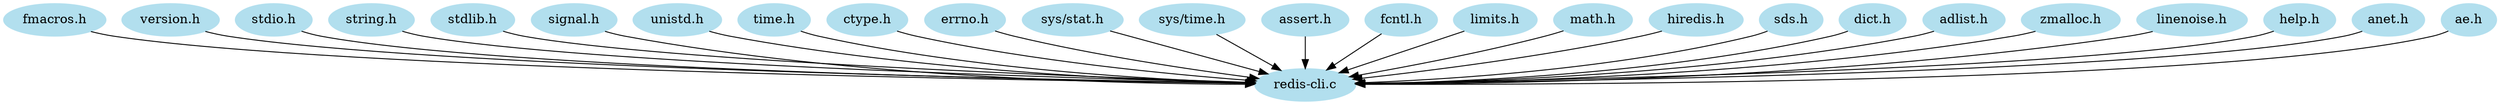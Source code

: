 // Redis Source Relation Graph
digraph {
	node [color=lightblue2 style=filled]
	"redis-cli.c" [label="redis-cli.c"]
	"fmacros.h" [label="fmacros.h"]
	"fmacros.h" -> "redis-cli.c" [constraint=true]
	"version.h" [label="version.h"]
	"version.h" -> "redis-cli.c" [constraint=true]
	<stdio.h> [label=<stdio.h>]
	<stdio.h> -> "redis-cli.c" [constraint=true]
	<string.h> [label=<string.h>]
	<string.h> -> "redis-cli.c" [constraint=true]
	<stdlib.h> [label=<stdlib.h>]
	<stdlib.h> -> "redis-cli.c" [constraint=true]
	<signal.h> [label=<signal.h>]
	<signal.h> -> "redis-cli.c" [constraint=true]
	<unistd.h> [label=<unistd.h>]
	<unistd.h> -> "redis-cli.c" [constraint=true]
	<time.h> [label=<time.h>]
	<time.h> -> "redis-cli.c" [constraint=true]
	<ctype.h> [label=<ctype.h>]
	<ctype.h> -> "redis-cli.c" [constraint=true]
	<errno.h> [label=<errno.h>]
	<errno.h> -> "redis-cli.c" [constraint=true]
	<sys/stat.h> [label=<sys/stat.h>]
	<sys/stat.h> -> "redis-cli.c" [constraint=true]
	<sys/time.h> [label=<sys/time.h>]
	<sys/time.h> -> "redis-cli.c" [constraint=true]
	<assert.h> [label=<assert.h>]
	<assert.h> -> "redis-cli.c" [constraint=true]
	<fcntl.h> [label=<fcntl.h>]
	<fcntl.h> -> "redis-cli.c" [constraint=true]
	<limits.h> [label=<limits.h>]
	<limits.h> -> "redis-cli.c" [constraint=true]
	<math.h> [label=<math.h>]
	<math.h> -> "redis-cli.c" [constraint=true]
	<hiredis.h> [label=<hiredis.h>]
	<hiredis.h> -> "redis-cli.c" [constraint=true]
	<sds.h> [label=<sds.h>]
	<sds.h> -> "redis-cli.c" [constraint=true]
	"dict.h" [label="dict.h"]
	"dict.h" -> "redis-cli.c" [constraint=true]
	"adlist.h" [label="adlist.h"]
	"adlist.h" -> "redis-cli.c" [constraint=true]
	"zmalloc.h" [label="zmalloc.h"]
	"zmalloc.h" -> "redis-cli.c" [constraint=true]
	"linenoise.h" [label="linenoise.h"]
	"linenoise.h" -> "redis-cli.c" [constraint=true]
	"help.h" [label="help.h"]
	"help.h" -> "redis-cli.c" [constraint=true]
	"anet.h" [label="anet.h"]
	"anet.h" -> "redis-cli.c" [constraint=true]
	"ae.h" [label="ae.h"]
	"ae.h" -> "redis-cli.c" [constraint=true]
}
